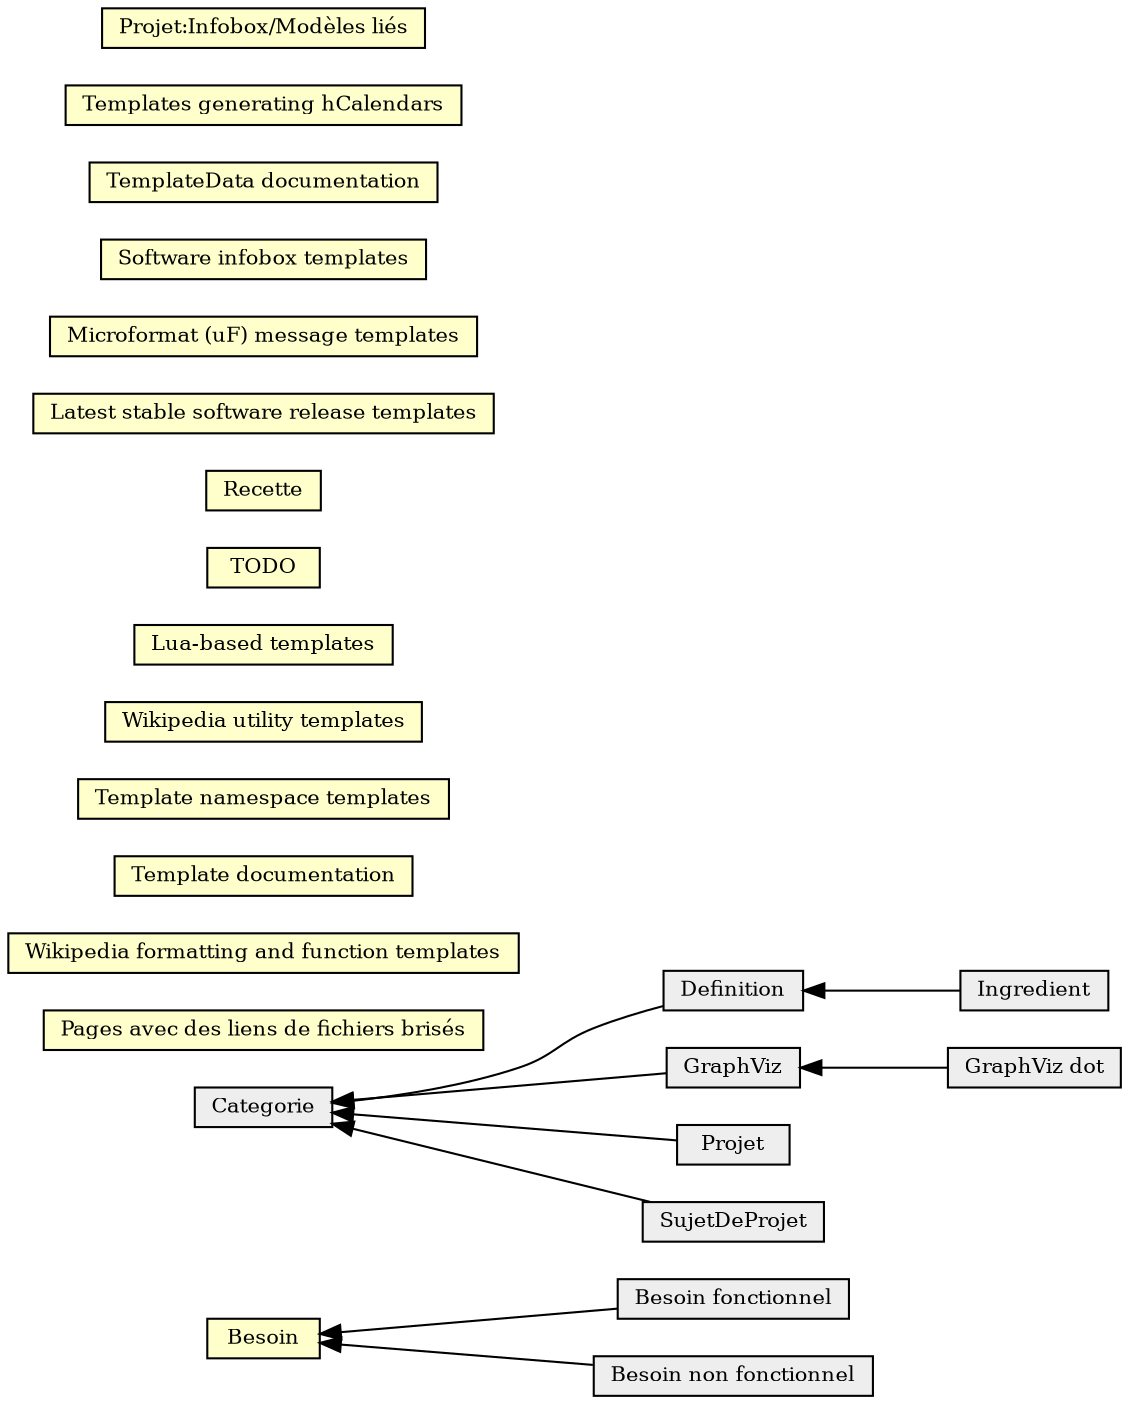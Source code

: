 digraph a {
size="8,20";
rankdir=LR;
node [height=0 style="filled", shape="box", font="Helvetica-Bold", fontsize="10", color="#00000"];
"Besoin" -> "Besoin_fonctionnel" [dir=back];
"Besoin" -> "Besoin_non_fonctionnel" [dir=back];
"Categorie" -> "Definition" [dir=back];
"Categorie" -> "GraphViz" [dir=back];
"GraphViz" -> "GraphViz_dot" [dir=back];
"Definition" -> "Ingredient" [dir=back];
"Categorie" -> "Projet" [dir=back];
"Categorie" -> "SujetDeProjet" [dir=back];
"Besoin_fonctionnel" [URL="http://smw.learning-socle.org/index.php/Cat%C3%A9gorie:Besoin_fonctionnel",peripheries=1,label="Besoin fonctionnel",fillcolor="#EEEEEE"];
"Besoin_non_fonctionnel" [URL="http://smw.learning-socle.org/index.php/Cat%C3%A9gorie:Besoin_non_fonctionnel",peripheries=1,label="Besoin non fonctionnel",fillcolor="#EEEEEE"];
"Categorie" [URL="http://smw.learning-socle.org/index.php/Cat%C3%A9gorie:Categorie",peripheries=1,label="Categorie",fillcolor="#EEEEEE"];
"Definition" [URL="http://smw.learning-socle.org/index.php/Cat%C3%A9gorie:Definition",peripheries=1,label="Definition",fillcolor="#EEEEEE"];
"GraphViz" [URL="http://smw.learning-socle.org/index.php/Cat%C3%A9gorie:GraphViz",peripheries=1,label="GraphViz",fillcolor="#EEEEEE"];
"GraphViz_dot" [URL="http://smw.learning-socle.org/index.php/Cat%C3%A9gorie:GraphViz_dot",peripheries=1,label="GraphViz dot",fillcolor="#EEEEEE"];
"Ingredient" [URL="http://smw.learning-socle.org/index.php/Cat%C3%A9gorie:Ingredient",peripheries=1,label="Ingredient",fillcolor="#EEEEEE"];
"Projet" [URL="http://smw.learning-socle.org/index.php/Cat%C3%A9gorie:Projet",peripheries=1,label="Projet",fillcolor="#EEEEEE"];
"SujetDeProjet" [URL="http://smw.learning-socle.org/index.php/Cat%C3%A9gorie:SujetDeProjet",peripheries=1,label="SujetDeProjet",fillcolor="#EEEEEE"];
"Pages_avec_des_liens_de_fichiers_brisés" [URL="http://smw.learning-socle.org/index.php/Cat%C3%A9gorie:Pages_avec_des_liens_de_fichiers_bris%C3%A9s",peripheries=1,label="Pages avec des liens de fichiers brisés",fillcolor="#FFFFCC"];
"Wikipedia_formatting_and_function_templates" [URL="http://smw.learning-socle.org/index.php/Cat%C3%A9gorie:Wikipedia_formatting_and_function_templates",peripheries=1,label="Wikipedia formatting and function templates",fillcolor="#FFFFCC"];
"Template_documentation" [URL="http://smw.learning-socle.org/index.php/Cat%C3%A9gorie:Template_documentation",peripheries=1,label="Template documentation",fillcolor="#FFFFCC"];
"Template_namespace_templates" [URL="http://smw.learning-socle.org/index.php/Cat%C3%A9gorie:Template_namespace_templates",peripheries=1,label="Template namespace templates",fillcolor="#FFFFCC"];
"Wikipedia_utility_templates" [URL="http://smw.learning-socle.org/index.php/Cat%C3%A9gorie:Wikipedia_utility_templates",peripheries=1,label="Wikipedia utility templates",fillcolor="#FFFFCC"];
"Lua-based_templates" [URL="http://smw.learning-socle.org/index.php/Cat%C3%A9gorie:Lua-based_templates",peripheries=1,label="Lua-based templates",fillcolor="#FFFFCC"];
"Besoin" [URL="http://smw.learning-socle.org/index.php/Cat%C3%A9gorie:Besoin",peripheries=1,label="Besoin",fillcolor="#FFFFCC"];
"TODO" [URL="http://smw.learning-socle.org/index.php/Cat%C3%A9gorie:TODO",peripheries=1,label="TODO",fillcolor="#FFFFCC"];
"Recette" [URL="http://smw.learning-socle.org/index.php/Cat%C3%A9gorie:Recette",peripheries=1,label="Recette",fillcolor="#FFFFCC"];
"Latest_stable_software_release_templates" [URL="http://smw.learning-socle.org/index.php/Cat%C3%A9gorie:Latest_stable_software_release_templates",peripheries=1,label="Latest stable software release templates",fillcolor="#FFFFCC"];
"Microformat_(uF)_message_templates" [URL="http://smw.learning-socle.org/index.php/Cat%C3%A9gorie:Microformat_(uF)_message_templates",peripheries=1,label="Microformat (uF) message templates",fillcolor="#FFFFCC"];
"Software_infobox_templates" [URL="http://smw.learning-socle.org/index.php/Cat%C3%A9gorie:Software_infobox_templates",peripheries=1,label="Software infobox templates",fillcolor="#FFFFCC"];
"TemplateData_documentation" [URL="http://smw.learning-socle.org/index.php/Cat%C3%A9gorie:TemplateData_documentation",peripheries=1,label="TemplateData documentation",fillcolor="#FFFFCC"];
"Templates_generating_hCalendars" [URL="http://smw.learning-socle.org/index.php/Cat%C3%A9gorie:Templates_generating_hCalendars",peripheries=1,label="Templates generating hCalendars",fillcolor="#FFFFCC"];
"Projet:Infobox/Modèles_liés" [URL="http://smw.learning-socle.org/index.php/Cat%C3%A9gorie:Projet:Infobox/Mod%C3%A8les_li%C3%A9s",peripheries=1,label="Projet:Infobox/Modèles liés",fillcolor="#FFFFCC"];
}
